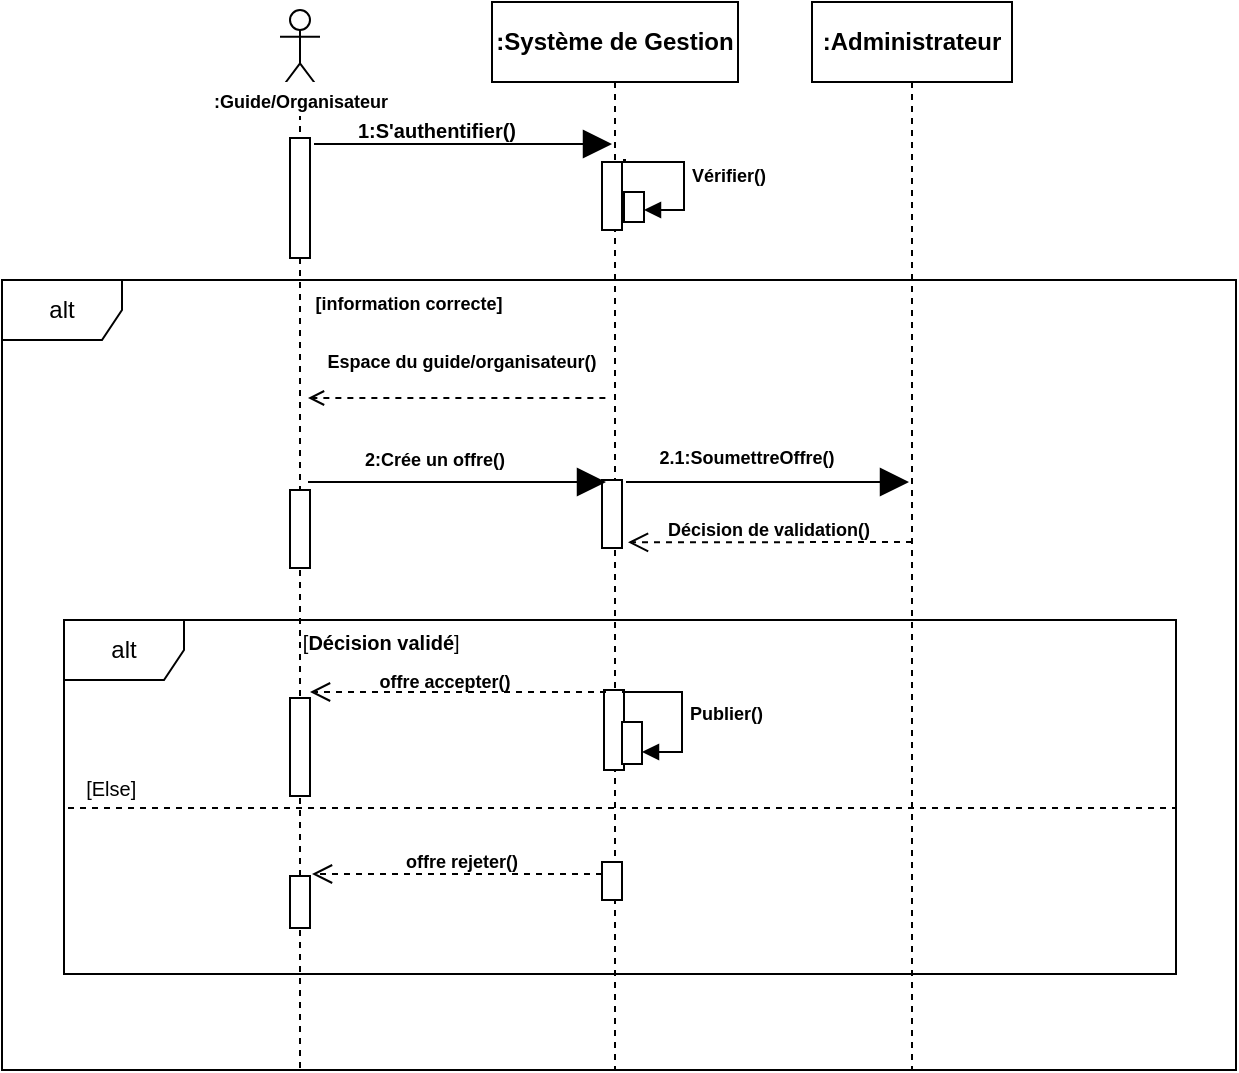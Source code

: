 <mxfile version="26.2.13">
  <diagram name="Page-1" id="_qcOmSuMuhV6xTqS9fBc">
    <mxGraphModel dx="864" dy="554" grid="0" gridSize="10" guides="1" tooltips="1" connect="1" arrows="1" fold="1" page="1" pageScale="1" pageWidth="827" pageHeight="1169" math="0" shadow="0">
      <root>
        <mxCell id="0" />
        <mxCell id="1" parent="0" />
        <mxCell id="-S7DJr_aftCFXgjF22eF-1" value="alt" style="shape=umlFrame;whiteSpace=wrap;html=1;pointerEvents=0;labelBorderColor=none;fillColor=light-dark(#FFFFFF,#FFFFFF);fontColor=light-dark(#000000,#000000);strokeColor=light-dark(#000000,#000000);" vertex="1" parent="1">
          <mxGeometry x="119" y="394" width="556" height="177" as="geometry" />
        </mxCell>
        <mxCell id="-S7DJr_aftCFXgjF22eF-2" value="&lt;b&gt;:Système de Gestion&lt;/b&gt;" style="shape=umlLifeline;perimeter=lifelinePerimeter;whiteSpace=wrap;html=1;container=0;dropTarget=0;collapsible=0;recursiveResize=0;outlineConnect=0;portConstraint=eastwest;newEdgeStyle={&quot;edgeStyle&quot;:&quot;elbowEdgeStyle&quot;,&quot;elbow&quot;:&quot;vertical&quot;,&quot;curved&quot;:0,&quot;rounded&quot;:0};fillColor=light-dark(#FFFFFF, #ffffff);strokeColor=light-dark(#000000,#000000);labelBackgroundColor=none;fontColor=light-dark(#000000,#000000);" vertex="1" parent="1">
          <mxGeometry x="333" y="85" width="123" height="534" as="geometry" />
        </mxCell>
        <mxCell id="-S7DJr_aftCFXgjF22eF-3" value="" style="html=1;points=[[0,0,0,0,5],[0,1,0,0,-5],[1,0,0,0,5],[1,1,0,0,-5]];perimeter=orthogonalPerimeter;outlineConnect=0;targetShapes=umlLifeline;portConstraint=eastwest;newEdgeStyle={&quot;curved&quot;:0,&quot;rounded&quot;:0};fillColor=light-dark(#FFFFFF,#FFFFFF);strokeColor=light-dark(#000000,#000000);" vertex="1" parent="-S7DJr_aftCFXgjF22eF-2">
          <mxGeometry x="55" y="80" width="10" height="34" as="geometry" />
        </mxCell>
        <mxCell id="-S7DJr_aftCFXgjF22eF-4" value="" style="html=1;points=[[0,0,0,0,5],[0,1,0,0,-5],[1,0,0,0,5],[1,1,0,0,-5]];perimeter=orthogonalPerimeter;outlineConnect=0;targetShapes=umlLifeline;portConstraint=eastwest;newEdgeStyle={&quot;curved&quot;:0,&quot;rounded&quot;:0};fillColor=light-dark(#FFFFFF,#FFFFFF);strokeColor=light-dark(#000000,#000000);" vertex="1" parent="-S7DJr_aftCFXgjF22eF-2">
          <mxGeometry x="55.0" y="239" width="10" height="34" as="geometry" />
        </mxCell>
        <mxCell id="-S7DJr_aftCFXgjF22eF-6" value="" style="html=1;points=[[0,0,0,0,5],[0,1,0,0,-5],[1,0,0,0,5],[1,1,0,0,-5]];perimeter=orthogonalPerimeter;outlineConnect=0;targetShapes=umlLifeline;portConstraint=eastwest;newEdgeStyle={&quot;curved&quot;:0,&quot;rounded&quot;:0};fillColor=light-dark(#FFFFFF,#FFFFFF);strokeColor=light-dark(#000000,#000000);" vertex="1" parent="-S7DJr_aftCFXgjF22eF-2">
          <mxGeometry x="56" y="344" width="10" height="40" as="geometry" />
        </mxCell>
        <mxCell id="-S7DJr_aftCFXgjF22eF-7" value="" style="html=1;points=[[0,0,0,0,5],[0,1,0,0,-5],[1,0,0,0,5],[1,1,0,0,-5]];perimeter=orthogonalPerimeter;outlineConnect=0;targetShapes=umlLifeline;portConstraint=eastwest;newEdgeStyle={&quot;curved&quot;:0,&quot;rounded&quot;:0};fillColor=light-dark(#FFFFFF,#FFFFFF);strokeColor=light-dark(#000000,#000000);" vertex="1" parent="-S7DJr_aftCFXgjF22eF-2">
          <mxGeometry x="55" y="430" width="10" height="19" as="geometry" />
        </mxCell>
        <mxCell id="-S7DJr_aftCFXgjF22eF-65" value="" style="html=1;points=[[0,0,0,0,5],[0,1,0,0,-5],[1,0,0,0,5],[1,1,0,0,-5]];perimeter=orthogonalPerimeter;outlineConnect=0;targetShapes=umlLifeline;portConstraint=eastwest;newEdgeStyle={&quot;curved&quot;:0,&quot;rounded&quot;:0};" vertex="1" parent="-S7DJr_aftCFXgjF22eF-2">
          <mxGeometry x="65" y="360" width="10" height="21" as="geometry" />
        </mxCell>
        <mxCell id="-S7DJr_aftCFXgjF22eF-66" value="&lt;b&gt;&lt;font style=&quot;font-size: 9px;&quot;&gt;Publier()&lt;/font&gt;&lt;/b&gt;" style="html=1;align=left;spacingLeft=2;endArrow=block;rounded=0;edgeStyle=orthogonalEdgeStyle;curved=0;rounded=0;" edge="1" parent="-S7DJr_aftCFXgjF22eF-2">
          <mxGeometry relative="1" as="geometry">
            <mxPoint x="65" y="345" as="sourcePoint" />
            <Array as="points">
              <mxPoint x="95" y="375" />
            </Array>
            <mxPoint x="75" y="375" as="targetPoint" />
          </mxGeometry>
        </mxCell>
        <mxCell id="-S7DJr_aftCFXgjF22eF-9" value="" style="shape=umlLifeline;perimeter=lifelinePerimeter;whiteSpace=wrap;html=1;container=1;dropTarget=0;collapsible=0;recursiveResize=0;outlineConnect=0;portConstraint=eastwest;newEdgeStyle={&quot;curved&quot;:0,&quot;rounded&quot;:0};participant=umlActor;fillColor=light-dark(#FFFFFF,#000000);strokeColor=light-dark(#000000,#000000);" vertex="1" parent="1">
          <mxGeometry x="227" y="89" width="20" height="529" as="geometry" />
        </mxCell>
        <mxCell id="-S7DJr_aftCFXgjF22eF-10" value="" style="html=1;points=[[0,0,0,0,5],[0,1,0,0,-5],[1,0,0,0,5],[1,1,0,0,-5]];perimeter=orthogonalPerimeter;outlineConnect=0;targetShapes=umlLifeline;portConstraint=eastwest;newEdgeStyle={&quot;curved&quot;:0,&quot;rounded&quot;:0};fillColor=light-dark(#FFFFFF,#FFFFFF);strokeColor=light-dark(#000000,#000000);" vertex="1" parent="-S7DJr_aftCFXgjF22eF-9">
          <mxGeometry x="5" y="64" width="10" height="60" as="geometry" />
        </mxCell>
        <mxCell id="-S7DJr_aftCFXgjF22eF-11" value="" style="html=1;points=[[0,0,0,0,5],[0,1,0,0,-5],[1,0,0,0,5],[1,1,0,0,-5]];perimeter=orthogonalPerimeter;outlineConnect=0;targetShapes=umlLifeline;portConstraint=eastwest;newEdgeStyle={&quot;curved&quot;:0,&quot;rounded&quot;:0};fillColor=light-dark(#FFFFFF,#FFFFFF);strokeColor=light-dark(#000000,#000000);" vertex="1" parent="-S7DJr_aftCFXgjF22eF-9">
          <mxGeometry x="5" y="240" width="10" height="39" as="geometry" />
        </mxCell>
        <mxCell id="-S7DJr_aftCFXgjF22eF-13" value="" style="html=1;points=[[0,0,0,0,5],[0,1,0,0,-5],[1,0,0,0,5],[1,1,0,0,-5]];perimeter=orthogonalPerimeter;outlineConnect=0;targetShapes=umlLifeline;portConstraint=eastwest;newEdgeStyle={&quot;curved&quot;:0,&quot;rounded&quot;:0};fillColor=light-dark(#FFFFFF,#FFFFFF);strokeColor=light-dark(#000000,#000000);" vertex="1" parent="-S7DJr_aftCFXgjF22eF-9">
          <mxGeometry x="5" y="344" width="10" height="49" as="geometry" />
        </mxCell>
        <mxCell id="-S7DJr_aftCFXgjF22eF-14" value="" style="html=1;points=[[0,0,0,0,5],[0,1,0,0,-5],[1,0,0,0,5],[1,1,0,0,-5]];perimeter=orthogonalPerimeter;outlineConnect=0;targetShapes=umlLifeline;portConstraint=eastwest;newEdgeStyle={&quot;curved&quot;:0,&quot;rounded&quot;:0};fillColor=light-dark(#FFFFFF,#FFFFFF);strokeColor=light-dark(#000000,#000000);" vertex="1" parent="-S7DJr_aftCFXgjF22eF-9">
          <mxGeometry x="5" y="433" width="10" height="26" as="geometry" />
        </mxCell>
        <mxCell id="-S7DJr_aftCFXgjF22eF-16" value="" style="endArrow=block;endFill=1;endSize=12;html=1;rounded=0;strokeColor=light-dark(#000000,#000000);exitX=1;exitY=0;exitDx=0;exitDy=5;exitPerimeter=0;" edge="1" parent="1">
          <mxGeometry width="160" relative="1" as="geometry">
            <mxPoint x="244" y="156" as="sourcePoint" />
            <mxPoint x="393.0" y="156" as="targetPoint" />
          </mxGeometry>
        </mxCell>
        <mxCell id="-S7DJr_aftCFXgjF22eF-17" value="&lt;b&gt;:Administrateur&lt;/b&gt;" style="shape=umlLifeline;perimeter=lifelinePerimeter;whiteSpace=wrap;html=1;container=1;dropTarget=0;collapsible=0;recursiveResize=0;outlineConnect=0;portConstraint=eastwest;newEdgeStyle={&quot;curved&quot;:0,&quot;rounded&quot;:0};fillColor=light-dark(#FFFFFF,#FFFFFF);fontColor=light-dark(#000000,#000000);strokeColor=light-dark(#000000,#000000);" vertex="1" parent="1">
          <mxGeometry x="493" y="85" width="100" height="534" as="geometry" />
        </mxCell>
        <mxCell id="-S7DJr_aftCFXgjF22eF-19" value="&lt;font size=&quot;1&quot;&gt;&lt;b&gt;1:S&#39;authentifier()&lt;/b&gt;&lt;/font&gt;" style="text;html=1;align=center;verticalAlign=middle;whiteSpace=wrap;rounded=0;" vertex="1" parent="1">
          <mxGeometry x="241" y="138" width="129" height="22" as="geometry" />
        </mxCell>
        <mxCell id="-S7DJr_aftCFXgjF22eF-20" value="" style="endArrow=open;html=1;rounded=0;strokeColor=light-dark(#000000,#000000);dashed=1;strokeWidth=1;endFill=0;exitX=1;exitY=1;exitDx=0;exitDy=0;" edge="1" parent="1">
          <mxGeometry width="50" height="50" relative="1" as="geometry">
            <mxPoint x="389.68" y="283" as="sourcePoint" />
            <mxPoint x="241" y="283" as="targetPoint" />
          </mxGeometry>
        </mxCell>
        <mxCell id="-S7DJr_aftCFXgjF22eF-21" value="&lt;font style=&quot;color: light-dark(rgb(0, 0, 0), rgb(0, 0, 0)); font-size: 9px;&quot;&gt;&lt;b&gt;[information correcte]&lt;/b&gt;&lt;/font&gt;" style="text;html=1;align=center;verticalAlign=middle;whiteSpace=wrap;rounded=0;" vertex="1" parent="1">
          <mxGeometry x="222.28" y="224" width="139.36" height="22" as="geometry" />
        </mxCell>
        <mxCell id="-S7DJr_aftCFXgjF22eF-22" value="" style="endArrow=block;endFill=1;endSize=12;html=1;rounded=0;strokeColor=light-dark(#000000,#000000);" edge="1" parent="1">
          <mxGeometry width="160" relative="1" as="geometry">
            <mxPoint x="241" y="325" as="sourcePoint" />
            <mxPoint x="390" y="325" as="targetPoint" />
          </mxGeometry>
        </mxCell>
        <mxCell id="-S7DJr_aftCFXgjF22eF-23" value="&lt;font style=&quot;color: light-dark(rgb(0, 0, 0), rgb(0, 0, 0)); font-size: 9px;&quot;&gt;&lt;b&gt;2:Crée un offre()&lt;/b&gt;&lt;/font&gt;" style="text;html=1;align=center;verticalAlign=middle;whiteSpace=wrap;rounded=0;" vertex="1" parent="1">
          <mxGeometry x="246.92" y="304" width="114.72" height="17" as="geometry" />
        </mxCell>
        <mxCell id="-S7DJr_aftCFXgjF22eF-40" value="" style="html=1;verticalAlign=bottom;endArrow=open;dashed=1;endSize=8;curved=0;rounded=0;strokeColor=light-dark(#000000,#000000);" edge="1" parent="1">
          <mxGeometry relative="1" as="geometry">
            <mxPoint x="390" y="430" as="sourcePoint" />
            <mxPoint x="242" y="430" as="targetPoint" />
          </mxGeometry>
        </mxCell>
        <mxCell id="-S7DJr_aftCFXgjF22eF-41" value="&lt;font style=&quot;color: light-dark(rgb(0, 0, 0), rgb(0, 0, 0)); font-size: 9px;&quot;&gt;&lt;b&gt;offre accepter()&lt;/b&gt;&lt;/font&gt;" style="text;html=1;align=center;verticalAlign=middle;whiteSpace=wrap;rounded=0;" vertex="1" parent="1">
          <mxGeometry x="261.28" y="415" width="97" height="17" as="geometry" />
        </mxCell>
        <mxCell id="-S7DJr_aftCFXgjF22eF-42" value="" style="line;strokeWidth=1;fillColor=none;align=left;verticalAlign=middle;spacingTop=-1;spacingLeft=3;spacingRight=3;rotatable=0;labelPosition=right;points=[];portConstraint=eastwest;strokeColor=light-dark(#000000,#000000);dashed=1;" vertex="1" parent="1">
          <mxGeometry x="121" y="484" width="554" height="8" as="geometry" />
        </mxCell>
        <mxCell id="-S7DJr_aftCFXgjF22eF-43" value="&lt;font style=&quot;color: light-dark(rgb(0, 0, 0), rgb(0, 0, 0)); font-size: 10px;&quot;&gt;[Else]&amp;nbsp;&lt;/font&gt;" style="text;html=1;align=center;verticalAlign=middle;whiteSpace=wrap;rounded=0;" vertex="1" parent="1">
          <mxGeometry x="122" y="468" width="44" height="19" as="geometry" />
        </mxCell>
        <mxCell id="-S7DJr_aftCFXgjF22eF-44" value="" style="html=1;verticalAlign=bottom;endArrow=open;dashed=1;endSize=8;curved=0;rounded=0;strokeColor=light-dark(#000000,#000000);" edge="1" parent="1">
          <mxGeometry relative="1" as="geometry">
            <mxPoint x="388" y="521" as="sourcePoint" />
            <mxPoint x="243" y="521" as="targetPoint" />
          </mxGeometry>
        </mxCell>
        <mxCell id="-S7DJr_aftCFXgjF22eF-45" value="&lt;font style=&quot;color: light-dark(rgb(0, 0, 0), rgb(0, 0, 0)); font-size: 9px;&quot;&gt;&lt;b&gt;offre rejeter()&lt;/b&gt;&lt;/font&gt;" style="text;html=1;align=center;verticalAlign=middle;whiteSpace=wrap;rounded=0;" vertex="1" parent="1">
          <mxGeometry x="270.64" y="505" width="94.36" height="17" as="geometry" />
        </mxCell>
        <mxCell id="-S7DJr_aftCFXgjF22eF-56" value="" style="endArrow=block;endFill=1;endSize=12;html=1;rounded=0;strokeColor=light-dark(#000000,#000000);" edge="1" parent="1">
          <mxGeometry width="160" relative="1" as="geometry">
            <mxPoint x="400" y="325" as="sourcePoint" />
            <mxPoint x="541.5" y="325" as="targetPoint" />
          </mxGeometry>
        </mxCell>
        <mxCell id="-S7DJr_aftCFXgjF22eF-57" value="&lt;font style=&quot;font-size: 9px;&quot;&gt;&lt;b&gt;2.1:SoumettreOffre()&lt;/b&gt;&lt;/font&gt;" style="text;html=1;align=center;verticalAlign=middle;whiteSpace=wrap;rounded=0;" vertex="1" parent="1">
          <mxGeometry x="396" y="300.5" width="129" height="22" as="geometry" />
        </mxCell>
        <mxCell id="-S7DJr_aftCFXgjF22eF-61" value="&lt;font style=&quot;font-size: 9px;&quot;&gt;&lt;b&gt;Décision de validation()&lt;/b&gt;&lt;/font&gt;" style="text;html=1;align=center;verticalAlign=middle;whiteSpace=wrap;rounded=0;" vertex="1" parent="1">
          <mxGeometry x="407" y="337" width="129" height="22" as="geometry" />
        </mxCell>
        <mxCell id="-S7DJr_aftCFXgjF22eF-63" value="" style="html=1;verticalAlign=bottom;endArrow=open;dashed=1;endSize=8;curved=0;rounded=0;strokeColor=light-dark(#000000,#000000);" edge="1" parent="1">
          <mxGeometry relative="1" as="geometry">
            <mxPoint x="543" y="355" as="sourcePoint" />
            <mxPoint x="401" y="355.17" as="targetPoint" />
          </mxGeometry>
        </mxCell>
        <mxCell id="-S7DJr_aftCFXgjF22eF-64" value="&lt;font style=&quot;color: light-dark(rgb(0, 0, 0), rgb(0, 0, 0)); font-size: 10px;&quot;&gt;[&lt;b&gt;Décision validé&lt;/b&gt;]&amp;nbsp;&lt;/font&gt;" style="text;html=1;align=center;verticalAlign=middle;whiteSpace=wrap;rounded=0;" vertex="1" parent="1">
          <mxGeometry x="232" y="395" width="94" height="19" as="geometry" />
        </mxCell>
        <mxCell id="-S7DJr_aftCFXgjF22eF-68" value="alt" style="shape=umlFrame;whiteSpace=wrap;html=1;pointerEvents=0;" vertex="1" parent="1">
          <mxGeometry x="88" y="224" width="617" height="395" as="geometry" />
        </mxCell>
        <mxCell id="-S7DJr_aftCFXgjF22eF-73" value="" style="html=1;points=[[0,0,0,0,5],[0,1,0,0,-5],[1,0,0,0,5],[1,1,0,0,-5]];perimeter=orthogonalPerimeter;outlineConnect=0;targetShapes=umlLifeline;portConstraint=eastwest;newEdgeStyle={&quot;curved&quot;:0,&quot;rounded&quot;:0};" vertex="1" parent="1">
          <mxGeometry x="399" y="180" width="10" height="15" as="geometry" />
        </mxCell>
        <mxCell id="-S7DJr_aftCFXgjF22eF-74" value="&lt;b&gt;&lt;font style=&quot;font-size: 9px;&quot;&gt;Vérifier()&lt;/font&gt;&lt;/b&gt;" style="html=1;align=left;spacingLeft=2;endArrow=block;rounded=0;edgeStyle=orthogonalEdgeStyle;curved=0;rounded=0;" edge="1" parent="1">
          <mxGeometry relative="1" as="geometry">
            <mxPoint x="400" y="164" as="sourcePoint" />
            <Array as="points">
              <mxPoint x="399" y="164" />
              <mxPoint x="399" y="165" />
              <mxPoint x="429" y="165" />
              <mxPoint x="429" y="189" />
            </Array>
            <mxPoint x="409" y="189" as="targetPoint" />
          </mxGeometry>
        </mxCell>
        <mxCell id="-S7DJr_aftCFXgjF22eF-75" value="&lt;font style=&quot;font-size: 9px;&quot;&gt;&lt;b&gt;Espace du guide/organisateur()&lt;/b&gt;&lt;/font&gt;" style="text;html=1;align=center;verticalAlign=middle;whiteSpace=wrap;rounded=0;" vertex="1" parent="1">
          <mxGeometry x="241.96" y="253" width="151.72" height="22" as="geometry" />
        </mxCell>
        <mxCell id="-S7DJr_aftCFXgjF22eF-76" value="&lt;font style=&quot;font-size: 9px;&quot;&gt;&lt;b&gt;:Guide/Organisateur&lt;/b&gt;&lt;/font&gt;" style="text;html=1;align=center;verticalAlign=middle;whiteSpace=wrap;rounded=0;fillColor=#FFFFFF;" vertex="1" parent="1">
          <mxGeometry x="207" y="125" width="61" height="17" as="geometry" />
        </mxCell>
      </root>
    </mxGraphModel>
  </diagram>
</mxfile>
